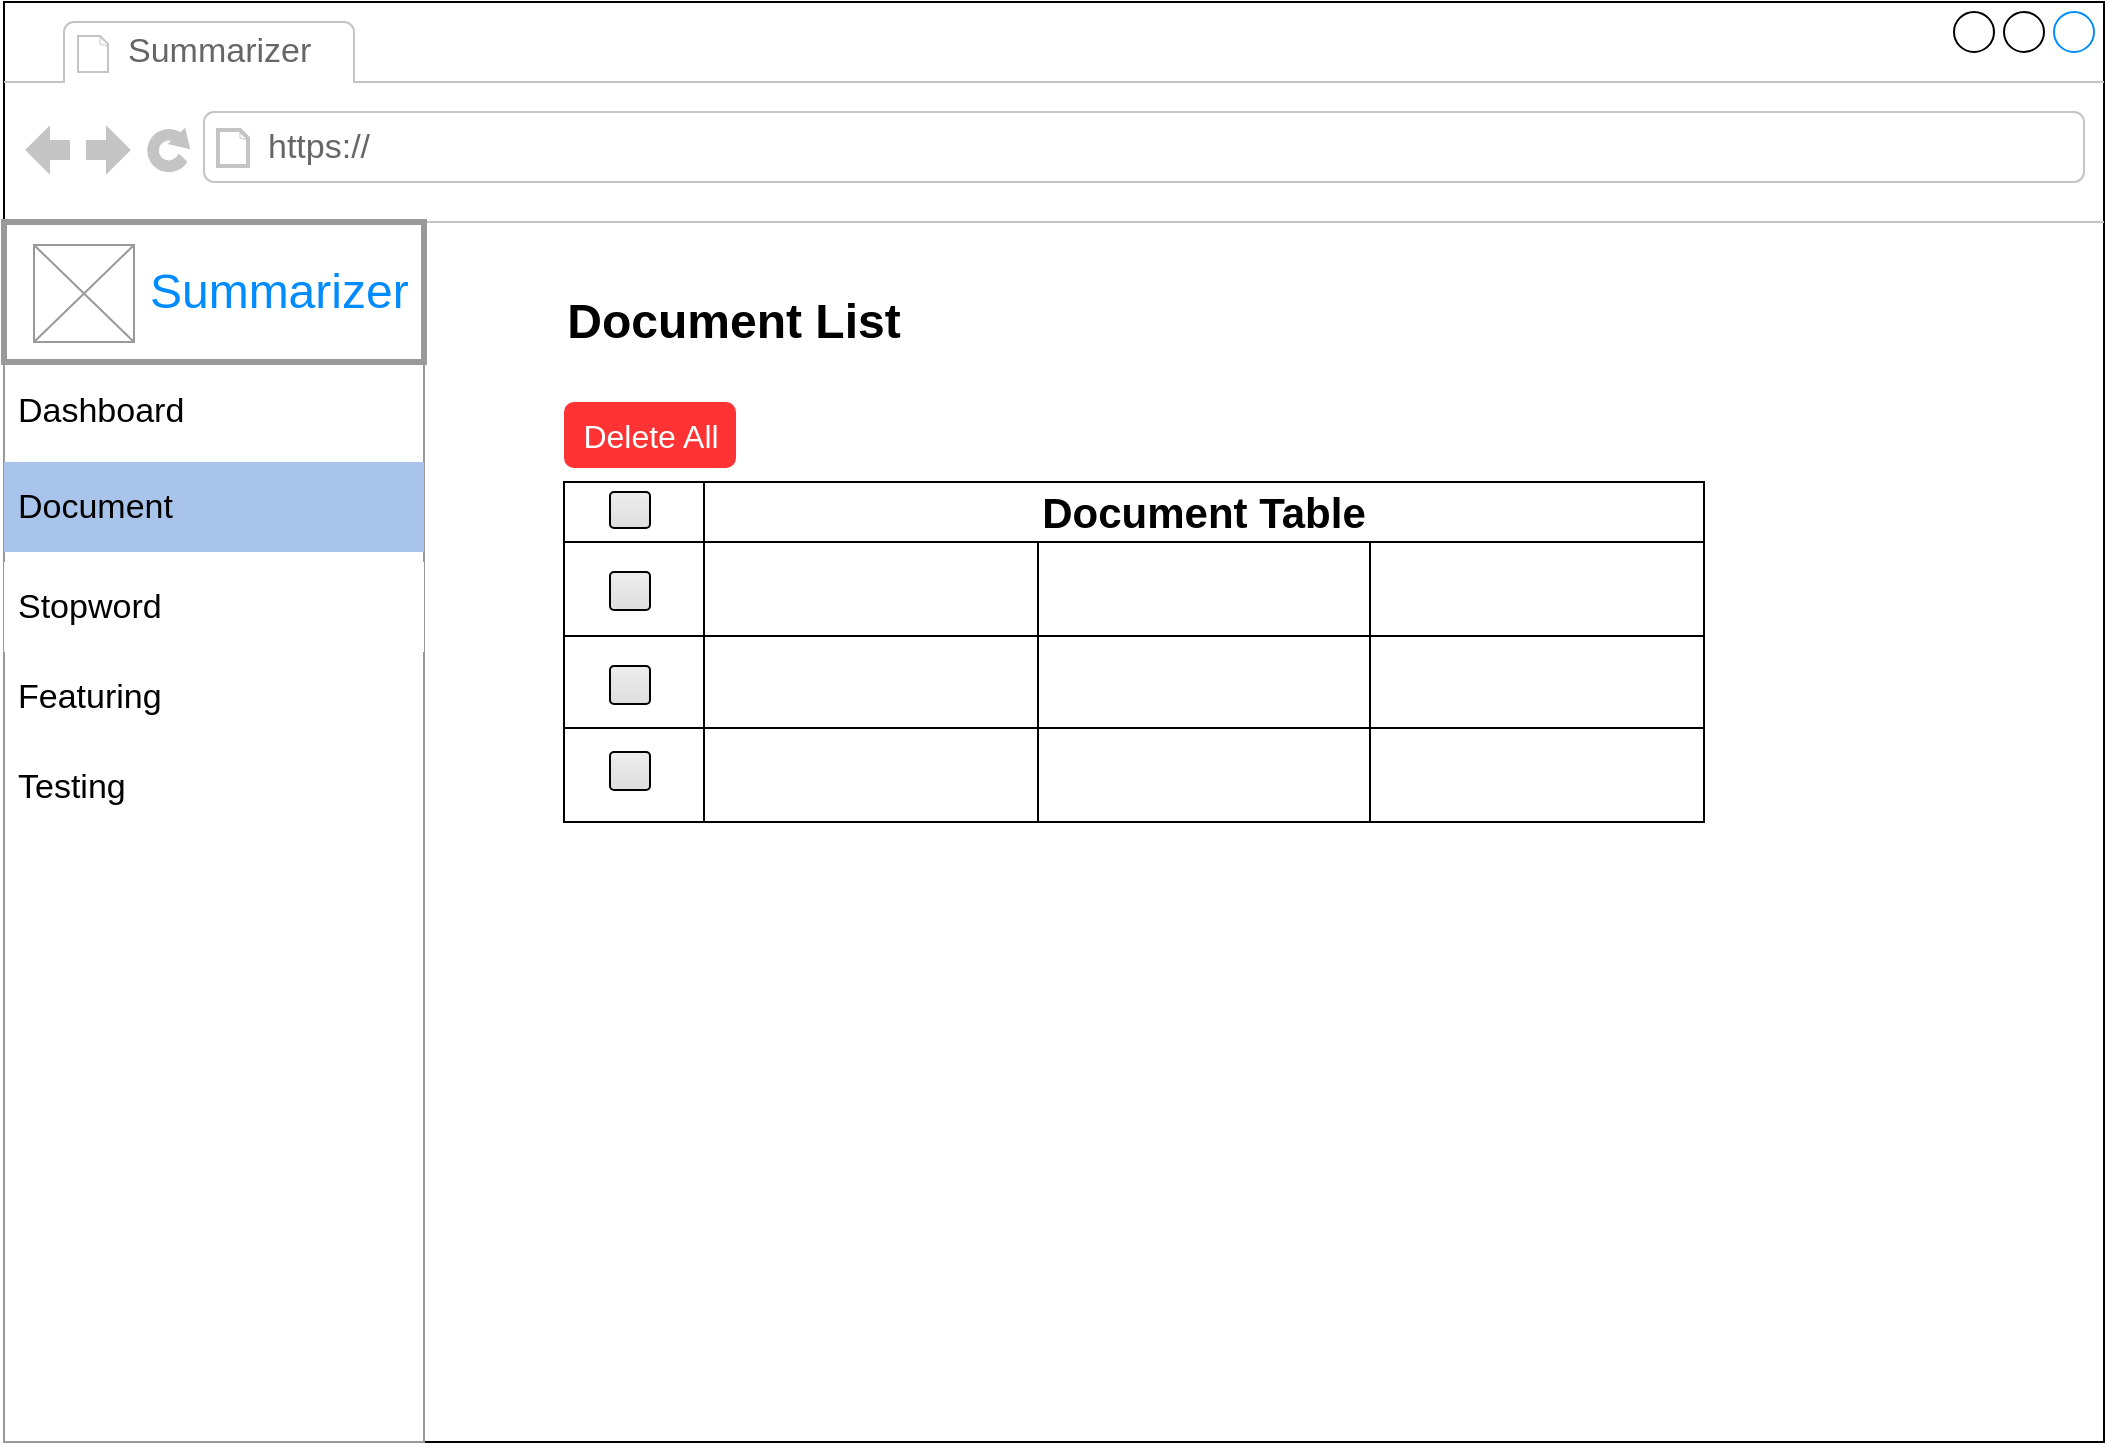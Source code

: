 <mxfile version="13.2.4" type="device"><diagram id="UIkS6cc1e1BOAUEn2AfB" name="Page-1"><mxGraphModel dx="1422" dy="763" grid="1" gridSize="10" guides="1" tooltips="1" connect="1" arrows="1" fold="1" page="1" pageScale="1" pageWidth="827" pageHeight="1169" math="0" shadow="0"><root><mxCell id="0"/><mxCell id="1" parent="0"/><mxCell id="cNGpX5P3kVJ8nI7hAKT8-1" value="" style="strokeWidth=1;shadow=0;dashed=0;align=center;html=1;shape=mxgraph.mockup.containers.browserWindow;rSize=0;strokeColor2=#008cff;strokeColor3=#c4c4c4;mainText=,;recursiveResize=0;fontSize=16;" vertex="1" parent="1"><mxGeometry x="30" y="30" width="1050" height="720" as="geometry"/></mxCell><mxCell id="cNGpX5P3kVJ8nI7hAKT8-2" value="Summarizer" style="strokeWidth=1;shadow=0;dashed=0;align=center;html=1;shape=mxgraph.mockup.containers.anchor;fontSize=17;fontColor=#666666;align=left;" vertex="1" parent="cNGpX5P3kVJ8nI7hAKT8-1"><mxGeometry x="60" y="12" width="110" height="26" as="geometry"/></mxCell><mxCell id="cNGpX5P3kVJ8nI7hAKT8-3" value="https://" style="strokeWidth=1;shadow=0;dashed=0;align=center;html=1;shape=mxgraph.mockup.containers.anchor;rSize=0;fontSize=17;fontColor=#666666;align=left;" vertex="1" parent="cNGpX5P3kVJ8nI7hAKT8-1"><mxGeometry x="130" y="60" width="250" height="26" as="geometry"/></mxCell><mxCell id="cNGpX5P3kVJ8nI7hAKT8-181" value="&lt;font style=&quot;font-size: 21px&quot;&gt;Document Table&lt;/font&gt;" style="shape=table;html=1;whiteSpace=wrap;startSize=30;container=1;collapsible=0;childLayout=tableLayout;fontStyle=1;align=center;" vertex="1" parent="cNGpX5P3kVJ8nI7hAKT8-1"><mxGeometry x="350" y="240" width="500" height="170" as="geometry"/></mxCell><mxCell id="cNGpX5P3kVJ8nI7hAKT8-182" value="" style="shape=partialRectangle;html=1;whiteSpace=wrap;collapsible=0;dropTarget=0;pointerEvents=0;fillColor=none;top=0;left=0;bottom=0;right=0;points=[[0,0.5],[1,0.5]];portConstraint=eastwest;" vertex="1" parent="cNGpX5P3kVJ8nI7hAKT8-181"><mxGeometry y="30" width="500" height="47" as="geometry"/></mxCell><mxCell id="cNGpX5P3kVJ8nI7hAKT8-183" value="" style="shape=partialRectangle;html=1;whiteSpace=wrap;connectable=0;fillColor=none;top=0;left=0;bottom=0;right=0;overflow=hidden;" vertex="1" parent="cNGpX5P3kVJ8nI7hAKT8-182"><mxGeometry width="167" height="47" as="geometry"/></mxCell><mxCell id="cNGpX5P3kVJ8nI7hAKT8-184" value="" style="shape=partialRectangle;html=1;whiteSpace=wrap;connectable=0;fillColor=none;top=0;left=0;bottom=0;right=0;overflow=hidden;" vertex="1" parent="cNGpX5P3kVJ8nI7hAKT8-182"><mxGeometry x="167" width="166" height="47" as="geometry"/></mxCell><mxCell id="cNGpX5P3kVJ8nI7hAKT8-185" value="" style="shape=partialRectangle;html=1;whiteSpace=wrap;connectable=0;fillColor=none;top=0;left=0;bottom=0;right=0;overflow=hidden;" vertex="1" parent="cNGpX5P3kVJ8nI7hAKT8-182"><mxGeometry x="333" width="167" height="47" as="geometry"/></mxCell><mxCell id="cNGpX5P3kVJ8nI7hAKT8-186" value="" style="shape=partialRectangle;html=1;whiteSpace=wrap;collapsible=0;dropTarget=0;pointerEvents=0;fillColor=none;top=0;left=0;bottom=0;right=0;points=[[0,0.5],[1,0.5]];portConstraint=eastwest;" vertex="1" parent="cNGpX5P3kVJ8nI7hAKT8-181"><mxGeometry y="77" width="500" height="46" as="geometry"/></mxCell><mxCell id="cNGpX5P3kVJ8nI7hAKT8-187" value="" style="shape=partialRectangle;html=1;whiteSpace=wrap;connectable=0;fillColor=none;top=0;left=0;bottom=0;right=0;overflow=hidden;" vertex="1" parent="cNGpX5P3kVJ8nI7hAKT8-186"><mxGeometry width="167" height="46" as="geometry"/></mxCell><mxCell id="cNGpX5P3kVJ8nI7hAKT8-188" value="" style="shape=partialRectangle;html=1;whiteSpace=wrap;connectable=0;fillColor=none;top=0;left=0;bottom=0;right=0;overflow=hidden;" vertex="1" parent="cNGpX5P3kVJ8nI7hAKT8-186"><mxGeometry x="167" width="166" height="46" as="geometry"/></mxCell><mxCell id="cNGpX5P3kVJ8nI7hAKT8-189" value="" style="shape=partialRectangle;html=1;whiteSpace=wrap;connectable=0;fillColor=none;top=0;left=0;bottom=0;right=0;overflow=hidden;" vertex="1" parent="cNGpX5P3kVJ8nI7hAKT8-186"><mxGeometry x="333" width="167" height="46" as="geometry"/></mxCell><mxCell id="cNGpX5P3kVJ8nI7hAKT8-190" value="" style="shape=partialRectangle;html=1;whiteSpace=wrap;collapsible=0;dropTarget=0;pointerEvents=0;fillColor=none;top=0;left=0;bottom=0;right=0;points=[[0,0.5],[1,0.5]];portConstraint=eastwest;" vertex="1" parent="cNGpX5P3kVJ8nI7hAKT8-181"><mxGeometry y="123" width="500" height="47" as="geometry"/></mxCell><mxCell id="cNGpX5P3kVJ8nI7hAKT8-191" value="" style="shape=partialRectangle;html=1;whiteSpace=wrap;connectable=0;fillColor=none;top=0;left=0;bottom=0;right=0;overflow=hidden;" vertex="1" parent="cNGpX5P3kVJ8nI7hAKT8-190"><mxGeometry width="167" height="47" as="geometry"/></mxCell><mxCell id="cNGpX5P3kVJ8nI7hAKT8-192" value="" style="shape=partialRectangle;html=1;whiteSpace=wrap;connectable=0;fillColor=none;top=0;left=0;bottom=0;right=0;overflow=hidden;" vertex="1" parent="cNGpX5P3kVJ8nI7hAKT8-190"><mxGeometry x="167" width="166" height="47" as="geometry"/></mxCell><mxCell id="cNGpX5P3kVJ8nI7hAKT8-193" value="" style="shape=partialRectangle;html=1;whiteSpace=wrap;connectable=0;fillColor=none;top=0;left=0;bottom=0;right=0;overflow=hidden;" vertex="1" parent="cNGpX5P3kVJ8nI7hAKT8-190"><mxGeometry x="333" width="167" height="47" as="geometry"/></mxCell><mxCell id="cNGpX5P3kVJ8nI7hAKT8-4" value="" style="strokeWidth=1;shadow=0;dashed=0;align=center;html=1;shape=mxgraph.mockup.forms.rrect;rSize=0;strokeColor=#999999;fillColor=none;" vertex="1" parent="cNGpX5P3kVJ8nI7hAKT8-1"><mxGeometry y="110" width="210" height="610" as="geometry"/></mxCell><mxCell id="cNGpX5P3kVJ8nI7hAKT8-5" value="&lt;div style=&quot;font-size: 24px&quot; align=&quot;right&quot;&gt;Summarizer&amp;nbsp; &lt;br&gt;&lt;/div&gt;" style="strokeWidth=3;shadow=0;dashed=0;align=right;html=1;shape=mxgraph.mockup.forms.rrect;rSize=0;strokeColor=#999999;fontColor=#008cff;fontSize=17;fillColor=#ffffff;resizeWidth=1;perimeterSpacing=4;" vertex="1" parent="cNGpX5P3kVJ8nI7hAKT8-4"><mxGeometry width="210" height="70" relative="1" as="geometry"/></mxCell><mxCell id="cNGpX5P3kVJ8nI7hAKT8-6" value="&lt;div&gt;Dashboard&lt;/div&gt;" style="strokeWidth=1;shadow=0;dashed=0;align=center;html=1;shape=mxgraph.mockup.forms.anchor;fontSize=17;align=left;spacingLeft=5;resizeWidth=1;gradientColor=#7ea6e0;fillColor=#dae8fc;strokeColor=#6c8ebf;gradientDirection=north;" vertex="1" parent="cNGpX5P3kVJ8nI7hAKT8-4"><mxGeometry width="210" height="45" relative="1" as="geometry"><mxPoint y="72" as="offset"/></mxGeometry></mxCell><mxCell id="cNGpX5P3kVJ8nI7hAKT8-7" value="Featuring" style="strokeWidth=1;shadow=0;dashed=0;align=center;html=1;shape=mxgraph.mockup.forms.anchor;fontSize=17;align=left;spacingLeft=5;resizeWidth=1;gradientColor=#ea6b66;fillColor=#f8cecc;strokeColor=#b85450;" vertex="1" parent="cNGpX5P3kVJ8nI7hAKT8-4"><mxGeometry width="210" height="45" relative="1" as="geometry"><mxPoint y="215" as="offset"/></mxGeometry></mxCell><mxCell id="cNGpX5P3kVJ8nI7hAKT8-8" value="Testing" style="strokeWidth=1;shadow=0;dashed=0;align=center;html=1;shape=mxgraph.mockup.forms.anchor;fontSize=17;fontColor=#000000;align=left;spacingLeft=5;resizeWidth=1;" vertex="1" parent="cNGpX5P3kVJ8nI7hAKT8-4"><mxGeometry width="210" height="45" relative="1" as="geometry"><mxPoint y="260" as="offset"/></mxGeometry></mxCell><mxCell id="cNGpX5P3kVJ8nI7hAKT8-9" value="" style="verticalLabelPosition=bottom;shadow=0;dashed=0;align=center;html=1;verticalAlign=top;strokeWidth=1;shape=mxgraph.mockup.graphics.simpleIcon;strokeColor=#999999;" vertex="1" parent="cNGpX5P3kVJ8nI7hAKT8-4"><mxGeometry x="15" y="11.51" width="50" height="48.49" as="geometry"/></mxCell><mxCell id="cNGpX5P3kVJ8nI7hAKT8-10" value="Document" style="strokeWidth=1;shadow=0;dashed=0;align=center;html=1;shape=mxgraph.mockup.forms.rrect;rSize=0;fontSize=17;align=left;spacingLeft=5;resizeWidth=1;fillColor=#A9C4EB;strokeColor=none;" vertex="1" parent="cNGpX5P3kVJ8nI7hAKT8-4"><mxGeometry width="210" height="45" relative="1" as="geometry"><mxPoint y="120" as="offset"/></mxGeometry></mxCell><mxCell id="cNGpX5P3kVJ8nI7hAKT8-194" value="Stopword" style="strokeWidth=1;shadow=0;dashed=0;align=center;html=1;shape=mxgraph.mockup.forms.rrect;rSize=0;fontSize=17;align=left;spacingLeft=5;resizeWidth=1;strokeColor=none;" vertex="1" parent="cNGpX5P3kVJ8nI7hAKT8-4"><mxGeometry y="170" width="210" height="45" as="geometry"/></mxCell><mxCell id="cNGpX5P3kVJ8nI7hAKT8-11" value="Document List" style="text;html=1;strokeColor=none;fillColor=none;align=center;verticalAlign=middle;whiteSpace=wrap;rounded=0;fontSize=24;fontColor=#000000;fontStyle=1" vertex="1" parent="cNGpX5P3kVJ8nI7hAKT8-1"><mxGeometry x="280" y="150" width="170" height="20" as="geometry"/></mxCell><mxCell id="cNGpX5P3kVJ8nI7hAKT8-263" value="" style="group" vertex="1" connectable="0" parent="cNGpX5P3kVJ8nI7hAKT8-1"><mxGeometry x="280" y="240" width="570" height="170" as="geometry"/></mxCell><mxCell id="cNGpX5P3kVJ8nI7hAKT8-231" value="" style="shape=table;html=1;whiteSpace=wrap;startSize=30;container=1;collapsible=0;childLayout=tableLayout;fontStyle=1;align=center;" vertex="1" parent="cNGpX5P3kVJ8nI7hAKT8-263"><mxGeometry width="70" height="170" as="geometry"/></mxCell><mxCell id="cNGpX5P3kVJ8nI7hAKT8-232" value="" style="shape=partialRectangle;html=1;whiteSpace=wrap;collapsible=0;dropTarget=0;pointerEvents=0;fillColor=none;top=0;left=0;bottom=0;right=0;points=[[0,0.5],[1,0.5]];portConstraint=eastwest;" vertex="1" parent="cNGpX5P3kVJ8nI7hAKT8-231"><mxGeometry y="30" width="70" height="47" as="geometry"/></mxCell><mxCell id="cNGpX5P3kVJ8nI7hAKT8-264" value="" style="group" vertex="1" connectable="0" parent="cNGpX5P3kVJ8nI7hAKT8-232"><mxGeometry width="70" height="47" as="geometry"/></mxCell><mxCell id="cNGpX5P3kVJ8nI7hAKT8-233" value="" style="shape=partialRectangle;html=1;whiteSpace=wrap;connectable=0;fillColor=none;top=0;left=0;bottom=0;right=0;overflow=hidden;" vertex="1" parent="cNGpX5P3kVJ8nI7hAKT8-264"><mxGeometry width="70" height="47" as="geometry"/></mxCell><mxCell id="cNGpX5P3kVJ8nI7hAKT8-236" value="" style="shape=partialRectangle;html=1;whiteSpace=wrap;collapsible=0;dropTarget=0;pointerEvents=0;fillColor=none;top=0;left=0;bottom=0;right=0;points=[[0,0.5],[1,0.5]];portConstraint=eastwest;" vertex="1" parent="cNGpX5P3kVJ8nI7hAKT8-231"><mxGeometry y="77" width="70" height="46" as="geometry"/></mxCell><mxCell id="cNGpX5P3kVJ8nI7hAKT8-237" value="" style="shape=partialRectangle;html=1;whiteSpace=wrap;connectable=0;fillColor=none;top=0;left=0;bottom=0;right=0;overflow=hidden;" vertex="1" parent="cNGpX5P3kVJ8nI7hAKT8-236"><mxGeometry width="70" height="46" as="geometry"/></mxCell><mxCell id="cNGpX5P3kVJ8nI7hAKT8-240" value="" style="shape=partialRectangle;html=1;whiteSpace=wrap;collapsible=0;dropTarget=0;pointerEvents=0;fillColor=none;top=0;left=0;bottom=0;right=0;points=[[0,0.5],[1,0.5]];portConstraint=eastwest;" vertex="1" parent="cNGpX5P3kVJ8nI7hAKT8-231"><mxGeometry y="123" width="70" height="47" as="geometry"/></mxCell><mxCell id="cNGpX5P3kVJ8nI7hAKT8-241" value="" style="shape=partialRectangle;html=1;whiteSpace=wrap;connectable=0;fillColor=none;top=0;left=0;bottom=0;right=0;overflow=hidden;" vertex="1" parent="cNGpX5P3kVJ8nI7hAKT8-240"><mxGeometry width="70" height="47" as="geometry"/></mxCell><mxCell id="cNGpX5P3kVJ8nI7hAKT8-261" value="" style="html=1;shadow=0;dashed=0;shape=mxgraph.bootstrap.checkbox2;labelPosition=right;verticalLabelPosition=middle;align=left;verticalAlign=middle;gradientColor=#DEDEDE;fillColor=#EDEDED;checked=0;spacing=5;checkedFill=#0085FC;checkedStroke=#ffffff;" vertex="1" parent="cNGpX5P3kVJ8nI7hAKT8-263"><mxGeometry x="23" y="92" width="20" height="19" as="geometry"/></mxCell><mxCell id="cNGpX5P3kVJ8nI7hAKT8-260" value="" style="html=1;shadow=0;dashed=0;shape=mxgraph.bootstrap.checkbox2;labelPosition=right;verticalLabelPosition=middle;align=left;verticalAlign=middle;gradientColor=#DEDEDE;fillColor=#EDEDED;checked=0;spacing=5;checkedFill=#0085FC;checkedStroke=#ffffff;" vertex="1" parent="cNGpX5P3kVJ8nI7hAKT8-263"><mxGeometry x="23" y="45" width="20" height="19" as="geometry"/></mxCell><mxCell id="cNGpX5P3kVJ8nI7hAKT8-262" value="" style="html=1;shadow=0;dashed=0;shape=mxgraph.bootstrap.checkbox2;labelPosition=right;verticalLabelPosition=middle;align=left;verticalAlign=middle;gradientColor=#DEDEDE;fillColor=#EDEDED;checked=0;spacing=5;checkedFill=#0085FC;checkedStroke=#ffffff;" vertex="1" parent="cNGpX5P3kVJ8nI7hAKT8-263"><mxGeometry x="23" y="135" width="20" height="19" as="geometry"/></mxCell><mxCell id="cNGpX5P3kVJ8nI7hAKT8-259" value="" style="html=1;shadow=0;dashed=0;shape=mxgraph.bootstrap.checkbox2;labelPosition=right;verticalLabelPosition=middle;align=left;verticalAlign=middle;gradientColor=#DEDEDE;fillColor=#EDEDED;checked=0;spacing=5;checkedFill=#0085FC;checkedStroke=#ffffff;" vertex="1" parent="cNGpX5P3kVJ8nI7hAKT8-263"><mxGeometry x="23" y="5" width="20" height="18" as="geometry"/></mxCell><mxCell id="cNGpX5P3kVJ8nI7hAKT8-267" value="&lt;font style=&quot;font-size: 16px&quot;&gt;Delete All&lt;/font&gt;" style="rounded=1;fillColor=#FF3333;align=center;strokeColor=none;html=1;fontColor=#ffffff;fontSize=12" vertex="1" parent="cNGpX5P3kVJ8nI7hAKT8-1"><mxGeometry x="280" y="200" width="86" height="33" as="geometry"/></mxCell></root></mxGraphModel></diagram></mxfile>